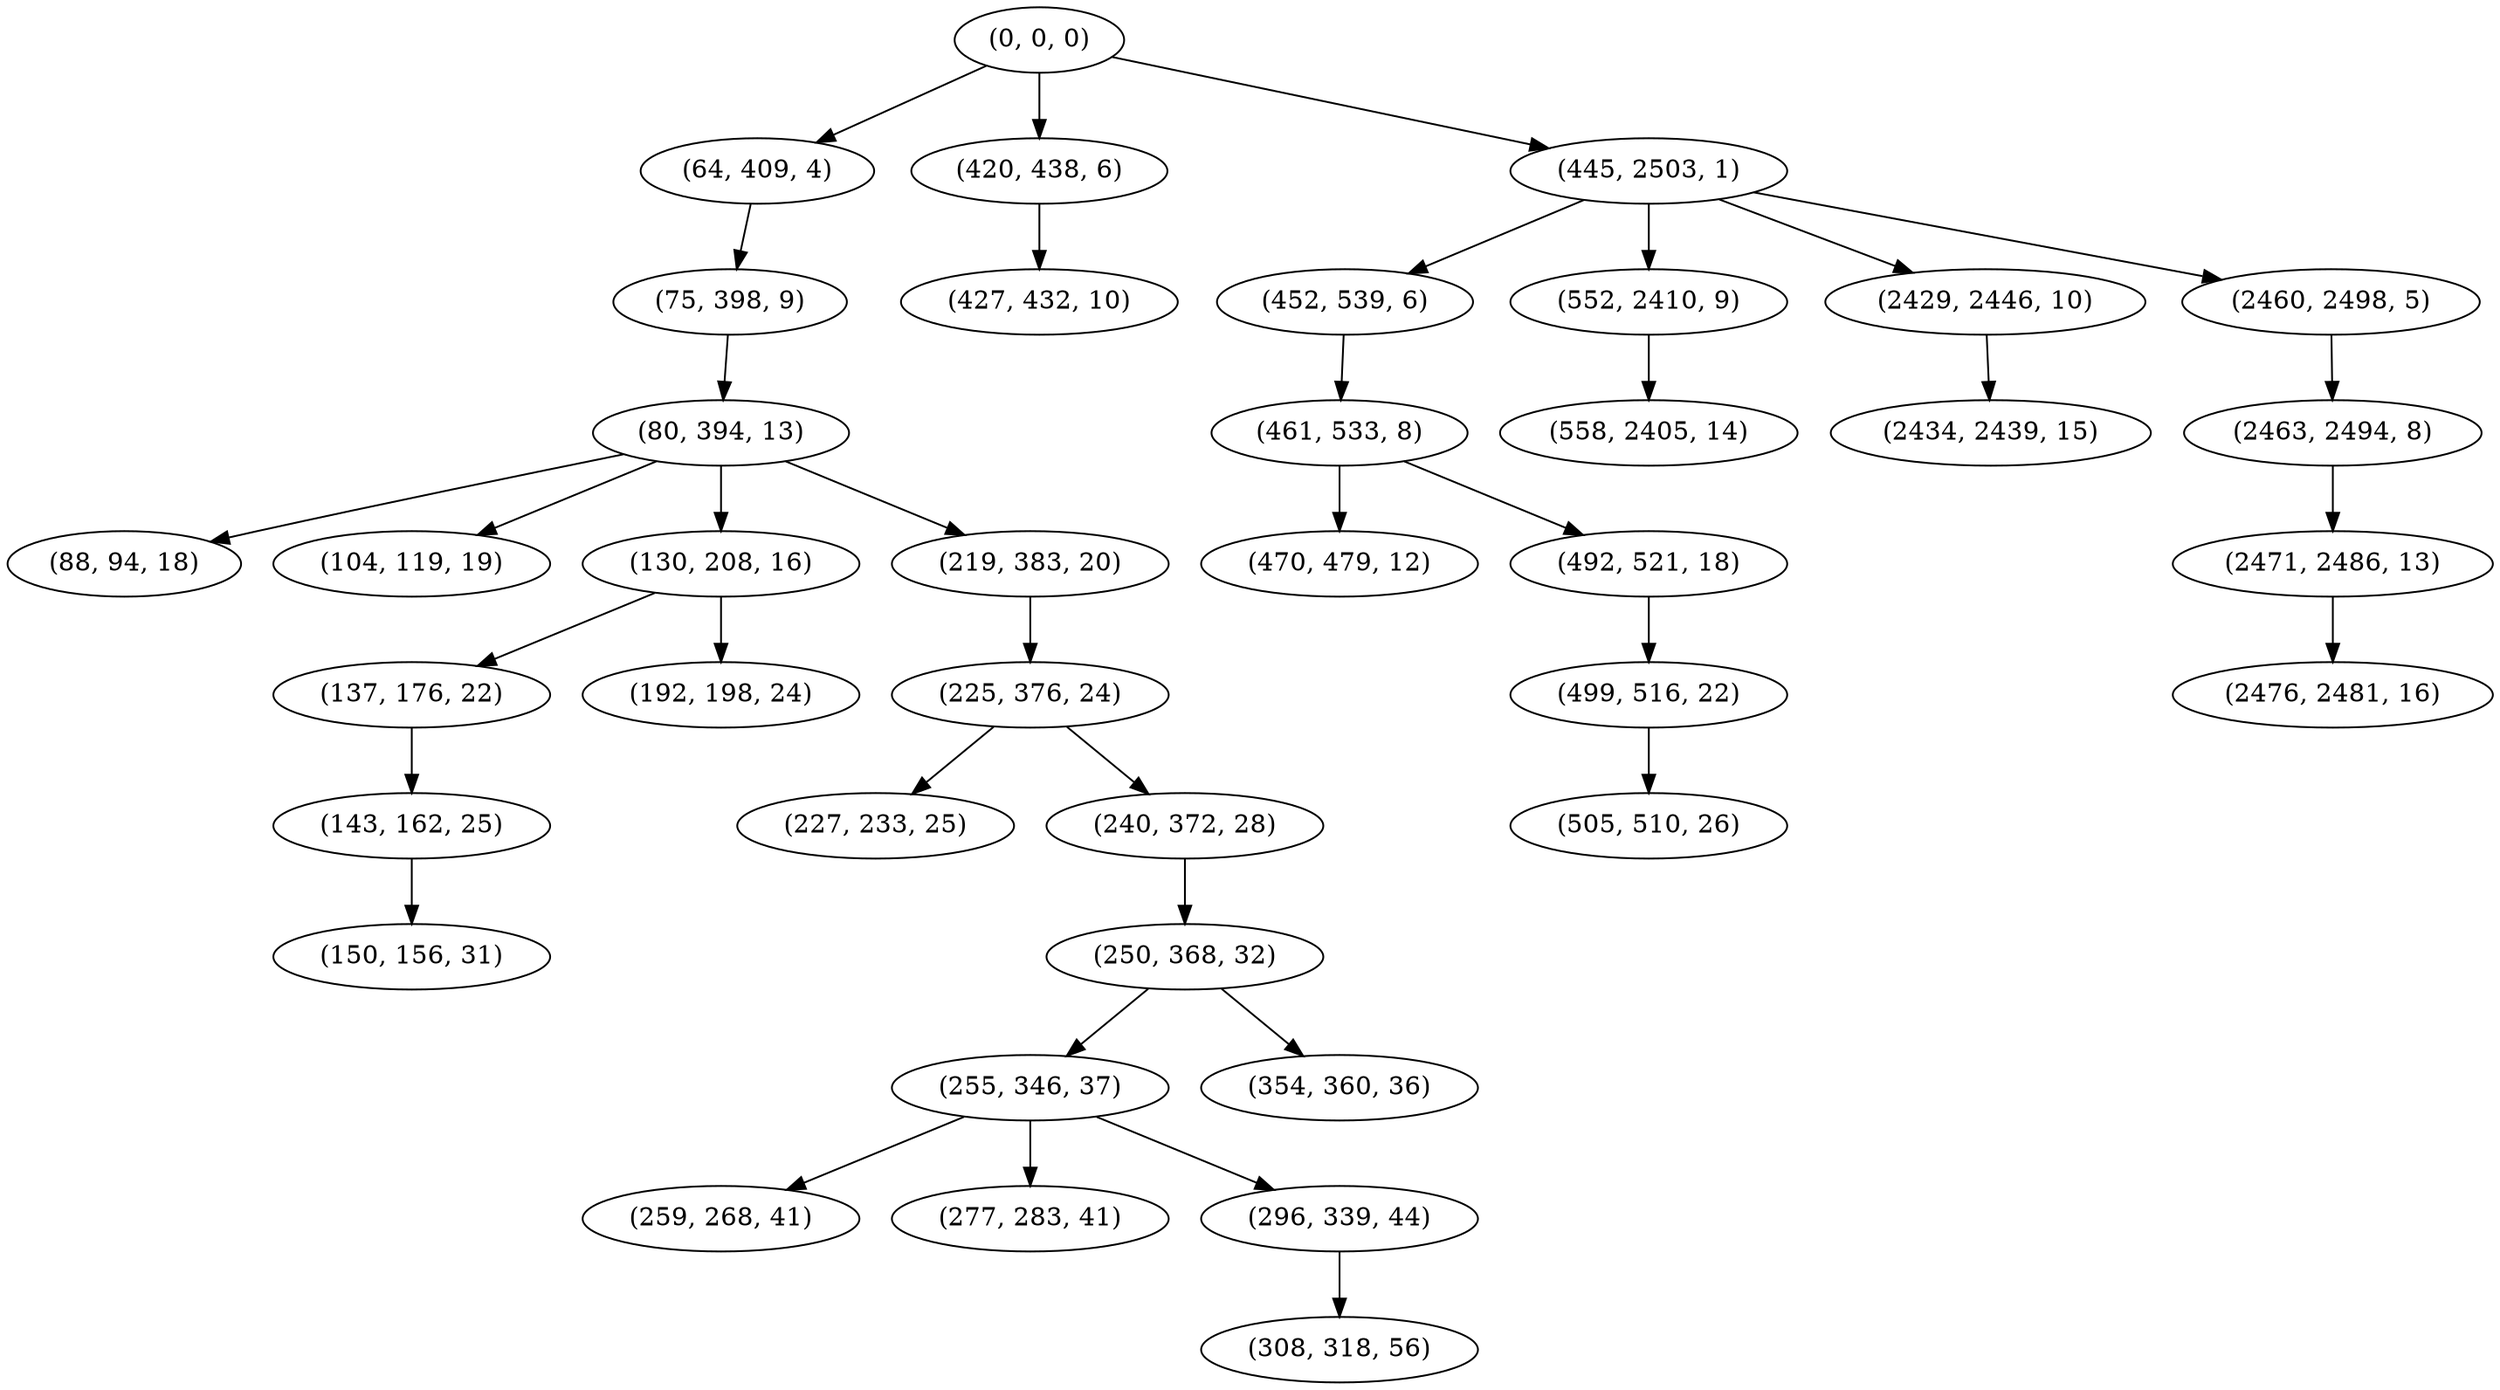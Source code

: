 digraph tree {
    "(0, 0, 0)";
    "(64, 409, 4)";
    "(75, 398, 9)";
    "(80, 394, 13)";
    "(88, 94, 18)";
    "(104, 119, 19)";
    "(130, 208, 16)";
    "(137, 176, 22)";
    "(143, 162, 25)";
    "(150, 156, 31)";
    "(192, 198, 24)";
    "(219, 383, 20)";
    "(225, 376, 24)";
    "(227, 233, 25)";
    "(240, 372, 28)";
    "(250, 368, 32)";
    "(255, 346, 37)";
    "(259, 268, 41)";
    "(277, 283, 41)";
    "(296, 339, 44)";
    "(308, 318, 56)";
    "(354, 360, 36)";
    "(420, 438, 6)";
    "(427, 432, 10)";
    "(445, 2503, 1)";
    "(452, 539, 6)";
    "(461, 533, 8)";
    "(470, 479, 12)";
    "(492, 521, 18)";
    "(499, 516, 22)";
    "(505, 510, 26)";
    "(552, 2410, 9)";
    "(558, 2405, 14)";
    "(2429, 2446, 10)";
    "(2434, 2439, 15)";
    "(2460, 2498, 5)";
    "(2463, 2494, 8)";
    "(2471, 2486, 13)";
    "(2476, 2481, 16)";
    "(0, 0, 0)" -> "(64, 409, 4)";
    "(0, 0, 0)" -> "(420, 438, 6)";
    "(0, 0, 0)" -> "(445, 2503, 1)";
    "(64, 409, 4)" -> "(75, 398, 9)";
    "(75, 398, 9)" -> "(80, 394, 13)";
    "(80, 394, 13)" -> "(88, 94, 18)";
    "(80, 394, 13)" -> "(104, 119, 19)";
    "(80, 394, 13)" -> "(130, 208, 16)";
    "(80, 394, 13)" -> "(219, 383, 20)";
    "(130, 208, 16)" -> "(137, 176, 22)";
    "(130, 208, 16)" -> "(192, 198, 24)";
    "(137, 176, 22)" -> "(143, 162, 25)";
    "(143, 162, 25)" -> "(150, 156, 31)";
    "(219, 383, 20)" -> "(225, 376, 24)";
    "(225, 376, 24)" -> "(227, 233, 25)";
    "(225, 376, 24)" -> "(240, 372, 28)";
    "(240, 372, 28)" -> "(250, 368, 32)";
    "(250, 368, 32)" -> "(255, 346, 37)";
    "(250, 368, 32)" -> "(354, 360, 36)";
    "(255, 346, 37)" -> "(259, 268, 41)";
    "(255, 346, 37)" -> "(277, 283, 41)";
    "(255, 346, 37)" -> "(296, 339, 44)";
    "(296, 339, 44)" -> "(308, 318, 56)";
    "(420, 438, 6)" -> "(427, 432, 10)";
    "(445, 2503, 1)" -> "(452, 539, 6)";
    "(445, 2503, 1)" -> "(552, 2410, 9)";
    "(445, 2503, 1)" -> "(2429, 2446, 10)";
    "(445, 2503, 1)" -> "(2460, 2498, 5)";
    "(452, 539, 6)" -> "(461, 533, 8)";
    "(461, 533, 8)" -> "(470, 479, 12)";
    "(461, 533, 8)" -> "(492, 521, 18)";
    "(492, 521, 18)" -> "(499, 516, 22)";
    "(499, 516, 22)" -> "(505, 510, 26)";
    "(552, 2410, 9)" -> "(558, 2405, 14)";
    "(2429, 2446, 10)" -> "(2434, 2439, 15)";
    "(2460, 2498, 5)" -> "(2463, 2494, 8)";
    "(2463, 2494, 8)" -> "(2471, 2486, 13)";
    "(2471, 2486, 13)" -> "(2476, 2481, 16)";
}
